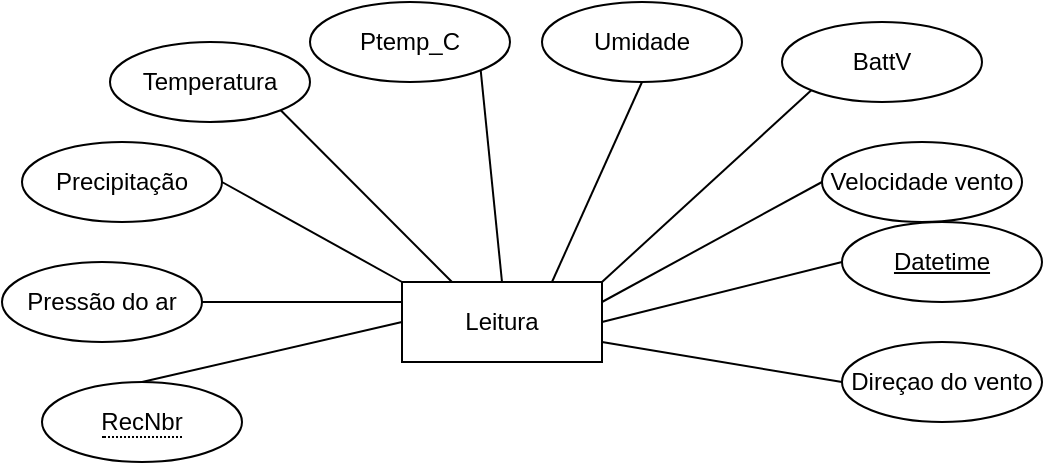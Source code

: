 <mxfile version="24.0.6" type="github">
  <diagram name="Página-1" id="vuk5eboTjXTVKk370iiX">
    <mxGraphModel dx="1175" dy="622" grid="1" gridSize="10" guides="1" tooltips="1" connect="1" arrows="1" fold="1" page="1" pageScale="1" pageWidth="827" pageHeight="1169" math="0" shadow="0">
      <root>
        <mxCell id="0" />
        <mxCell id="1" parent="0" />
        <mxCell id="mZpzQvuy92nuVNyms3ZR-2" value="Leitura" style="whiteSpace=wrap;html=1;align=center;" vertex="1" parent="1">
          <mxGeometry x="360" y="300" width="100" height="40" as="geometry" />
        </mxCell>
        <mxCell id="mZpzQvuy92nuVNyms3ZR-3" value="Velocidade vento" style="ellipse;whiteSpace=wrap;html=1;align=center;" vertex="1" parent="1">
          <mxGeometry x="570" y="230" width="100" height="40" as="geometry" />
        </mxCell>
        <mxCell id="mZpzQvuy92nuVNyms3ZR-4" value="Temperatura" style="ellipse;whiteSpace=wrap;html=1;align=center;" vertex="1" parent="1">
          <mxGeometry x="214" y="180" width="100" height="40" as="geometry" />
        </mxCell>
        <mxCell id="mZpzQvuy92nuVNyms3ZR-5" value="Pressão do ar" style="ellipse;whiteSpace=wrap;html=1;align=center;" vertex="1" parent="1">
          <mxGeometry x="160" y="290" width="100" height="40" as="geometry" />
        </mxCell>
        <mxCell id="mZpzQvuy92nuVNyms3ZR-8" value="Precipitação" style="ellipse;whiteSpace=wrap;html=1;align=center;" vertex="1" parent="1">
          <mxGeometry x="170" y="230" width="100" height="40" as="geometry" />
        </mxCell>
        <mxCell id="mZpzQvuy92nuVNyms3ZR-9" value="Ptemp_C" style="ellipse;whiteSpace=wrap;html=1;align=center;" vertex="1" parent="1">
          <mxGeometry x="314" y="160" width="100" height="40" as="geometry" />
        </mxCell>
        <mxCell id="mZpzQvuy92nuVNyms3ZR-10" value="Umidade" style="ellipse;whiteSpace=wrap;html=1;align=center;" vertex="1" parent="1">
          <mxGeometry x="430" y="160" width="100" height="40" as="geometry" />
        </mxCell>
        <mxCell id="mZpzQvuy92nuVNyms3ZR-11" value="BattV" style="ellipse;whiteSpace=wrap;html=1;align=center;" vertex="1" parent="1">
          <mxGeometry x="550" y="170" width="100" height="40" as="geometry" />
        </mxCell>
        <mxCell id="mZpzQvuy92nuVNyms3ZR-12" value="Direçao do vento" style="ellipse;whiteSpace=wrap;html=1;align=center;" vertex="1" parent="1">
          <mxGeometry x="580" y="330" width="100" height="40" as="geometry" />
        </mxCell>
        <mxCell id="mZpzQvuy92nuVNyms3ZR-16" value="&lt;span style=&quot;border-bottom: 1px dotted&quot;&gt;RecNbr&lt;/span&gt;" style="ellipse;whiteSpace=wrap;html=1;align=center;" vertex="1" parent="1">
          <mxGeometry x="180" y="350" width="100" height="40" as="geometry" />
        </mxCell>
        <mxCell id="mZpzQvuy92nuVNyms3ZR-17" value="" style="endArrow=none;html=1;rounded=0;exitX=0.5;exitY=0;exitDx=0;exitDy=0;entryX=0;entryY=0.5;entryDx=0;entryDy=0;" edge="1" parent="1" source="mZpzQvuy92nuVNyms3ZR-16" target="mZpzQvuy92nuVNyms3ZR-2">
          <mxGeometry relative="1" as="geometry">
            <mxPoint x="330" y="320" as="sourcePoint" />
            <mxPoint x="490" y="320" as="targetPoint" />
          </mxGeometry>
        </mxCell>
        <mxCell id="mZpzQvuy92nuVNyms3ZR-18" value="" style="endArrow=none;html=1;rounded=0;exitX=1;exitY=0.5;exitDx=0;exitDy=0;entryX=0;entryY=0.25;entryDx=0;entryDy=0;" edge="1" parent="1" source="mZpzQvuy92nuVNyms3ZR-5" target="mZpzQvuy92nuVNyms3ZR-2">
          <mxGeometry relative="1" as="geometry">
            <mxPoint x="330" y="320" as="sourcePoint" />
            <mxPoint x="490" y="320" as="targetPoint" />
          </mxGeometry>
        </mxCell>
        <mxCell id="mZpzQvuy92nuVNyms3ZR-19" value="" style="endArrow=none;html=1;rounded=0;exitX=1;exitY=0.5;exitDx=0;exitDy=0;entryX=0;entryY=0;entryDx=0;entryDy=0;" edge="1" parent="1" source="mZpzQvuy92nuVNyms3ZR-8" target="mZpzQvuy92nuVNyms3ZR-2">
          <mxGeometry relative="1" as="geometry">
            <mxPoint x="330" y="320" as="sourcePoint" />
            <mxPoint x="490" y="320" as="targetPoint" />
          </mxGeometry>
        </mxCell>
        <mxCell id="mZpzQvuy92nuVNyms3ZR-20" value="" style="endArrow=none;html=1;rounded=0;exitX=1;exitY=1;exitDx=0;exitDy=0;entryX=0.25;entryY=0;entryDx=0;entryDy=0;" edge="1" parent="1" source="mZpzQvuy92nuVNyms3ZR-4" target="mZpzQvuy92nuVNyms3ZR-2">
          <mxGeometry relative="1" as="geometry">
            <mxPoint x="330" y="320" as="sourcePoint" />
            <mxPoint x="490" y="320" as="targetPoint" />
          </mxGeometry>
        </mxCell>
        <mxCell id="mZpzQvuy92nuVNyms3ZR-21" value="" style="endArrow=none;html=1;rounded=0;exitX=1;exitY=1;exitDx=0;exitDy=0;entryX=0.5;entryY=0;entryDx=0;entryDy=0;" edge="1" parent="1" source="mZpzQvuy92nuVNyms3ZR-9" target="mZpzQvuy92nuVNyms3ZR-2">
          <mxGeometry relative="1" as="geometry">
            <mxPoint x="330" y="320" as="sourcePoint" />
            <mxPoint x="490" y="320" as="targetPoint" />
          </mxGeometry>
        </mxCell>
        <mxCell id="mZpzQvuy92nuVNyms3ZR-22" value="" style="endArrow=none;html=1;rounded=0;entryX=0.75;entryY=0;entryDx=0;entryDy=0;exitX=0.5;exitY=1;exitDx=0;exitDy=0;" edge="1" parent="1" source="mZpzQvuy92nuVNyms3ZR-10" target="mZpzQvuy92nuVNyms3ZR-2">
          <mxGeometry relative="1" as="geometry">
            <mxPoint x="330" y="320" as="sourcePoint" />
            <mxPoint x="490" y="320" as="targetPoint" />
          </mxGeometry>
        </mxCell>
        <mxCell id="mZpzQvuy92nuVNyms3ZR-23" value="" style="endArrow=none;html=1;rounded=0;entryX=1;entryY=0;entryDx=0;entryDy=0;exitX=0;exitY=1;exitDx=0;exitDy=0;" edge="1" parent="1" source="mZpzQvuy92nuVNyms3ZR-11" target="mZpzQvuy92nuVNyms3ZR-2">
          <mxGeometry relative="1" as="geometry">
            <mxPoint x="330" y="320" as="sourcePoint" />
            <mxPoint x="490" y="320" as="targetPoint" />
          </mxGeometry>
        </mxCell>
        <mxCell id="mZpzQvuy92nuVNyms3ZR-24" value="" style="endArrow=none;html=1;rounded=0;entryX=1;entryY=0.25;entryDx=0;entryDy=0;exitX=0;exitY=0.5;exitDx=0;exitDy=0;" edge="1" parent="1" source="mZpzQvuy92nuVNyms3ZR-3" target="mZpzQvuy92nuVNyms3ZR-2">
          <mxGeometry relative="1" as="geometry">
            <mxPoint x="330" y="320" as="sourcePoint" />
            <mxPoint x="490" y="320" as="targetPoint" />
          </mxGeometry>
        </mxCell>
        <mxCell id="mZpzQvuy92nuVNyms3ZR-25" value="" style="endArrow=none;html=1;rounded=0;entryX=1;entryY=0.5;entryDx=0;entryDy=0;exitX=0;exitY=0.5;exitDx=0;exitDy=0;" edge="1" parent="1" source="mZpzQvuy92nuVNyms3ZR-27" target="mZpzQvuy92nuVNyms3ZR-2">
          <mxGeometry relative="1" as="geometry">
            <mxPoint x="630" y="450" as="sourcePoint" />
            <mxPoint x="490" y="320" as="targetPoint" />
          </mxGeometry>
        </mxCell>
        <mxCell id="mZpzQvuy92nuVNyms3ZR-26" value="" style="endArrow=none;html=1;rounded=0;entryX=1;entryY=0.75;entryDx=0;entryDy=0;exitX=0;exitY=0.5;exitDx=0;exitDy=0;" edge="1" parent="1" source="mZpzQvuy92nuVNyms3ZR-12" target="mZpzQvuy92nuVNyms3ZR-2">
          <mxGeometry relative="1" as="geometry">
            <mxPoint x="330" y="320" as="sourcePoint" />
            <mxPoint x="490" y="320" as="targetPoint" />
          </mxGeometry>
        </mxCell>
        <mxCell id="mZpzQvuy92nuVNyms3ZR-27" value="Datetime" style="ellipse;whiteSpace=wrap;html=1;align=center;fontStyle=4;" vertex="1" parent="1">
          <mxGeometry x="580" y="270" width="100" height="40" as="geometry" />
        </mxCell>
      </root>
    </mxGraphModel>
  </diagram>
</mxfile>
